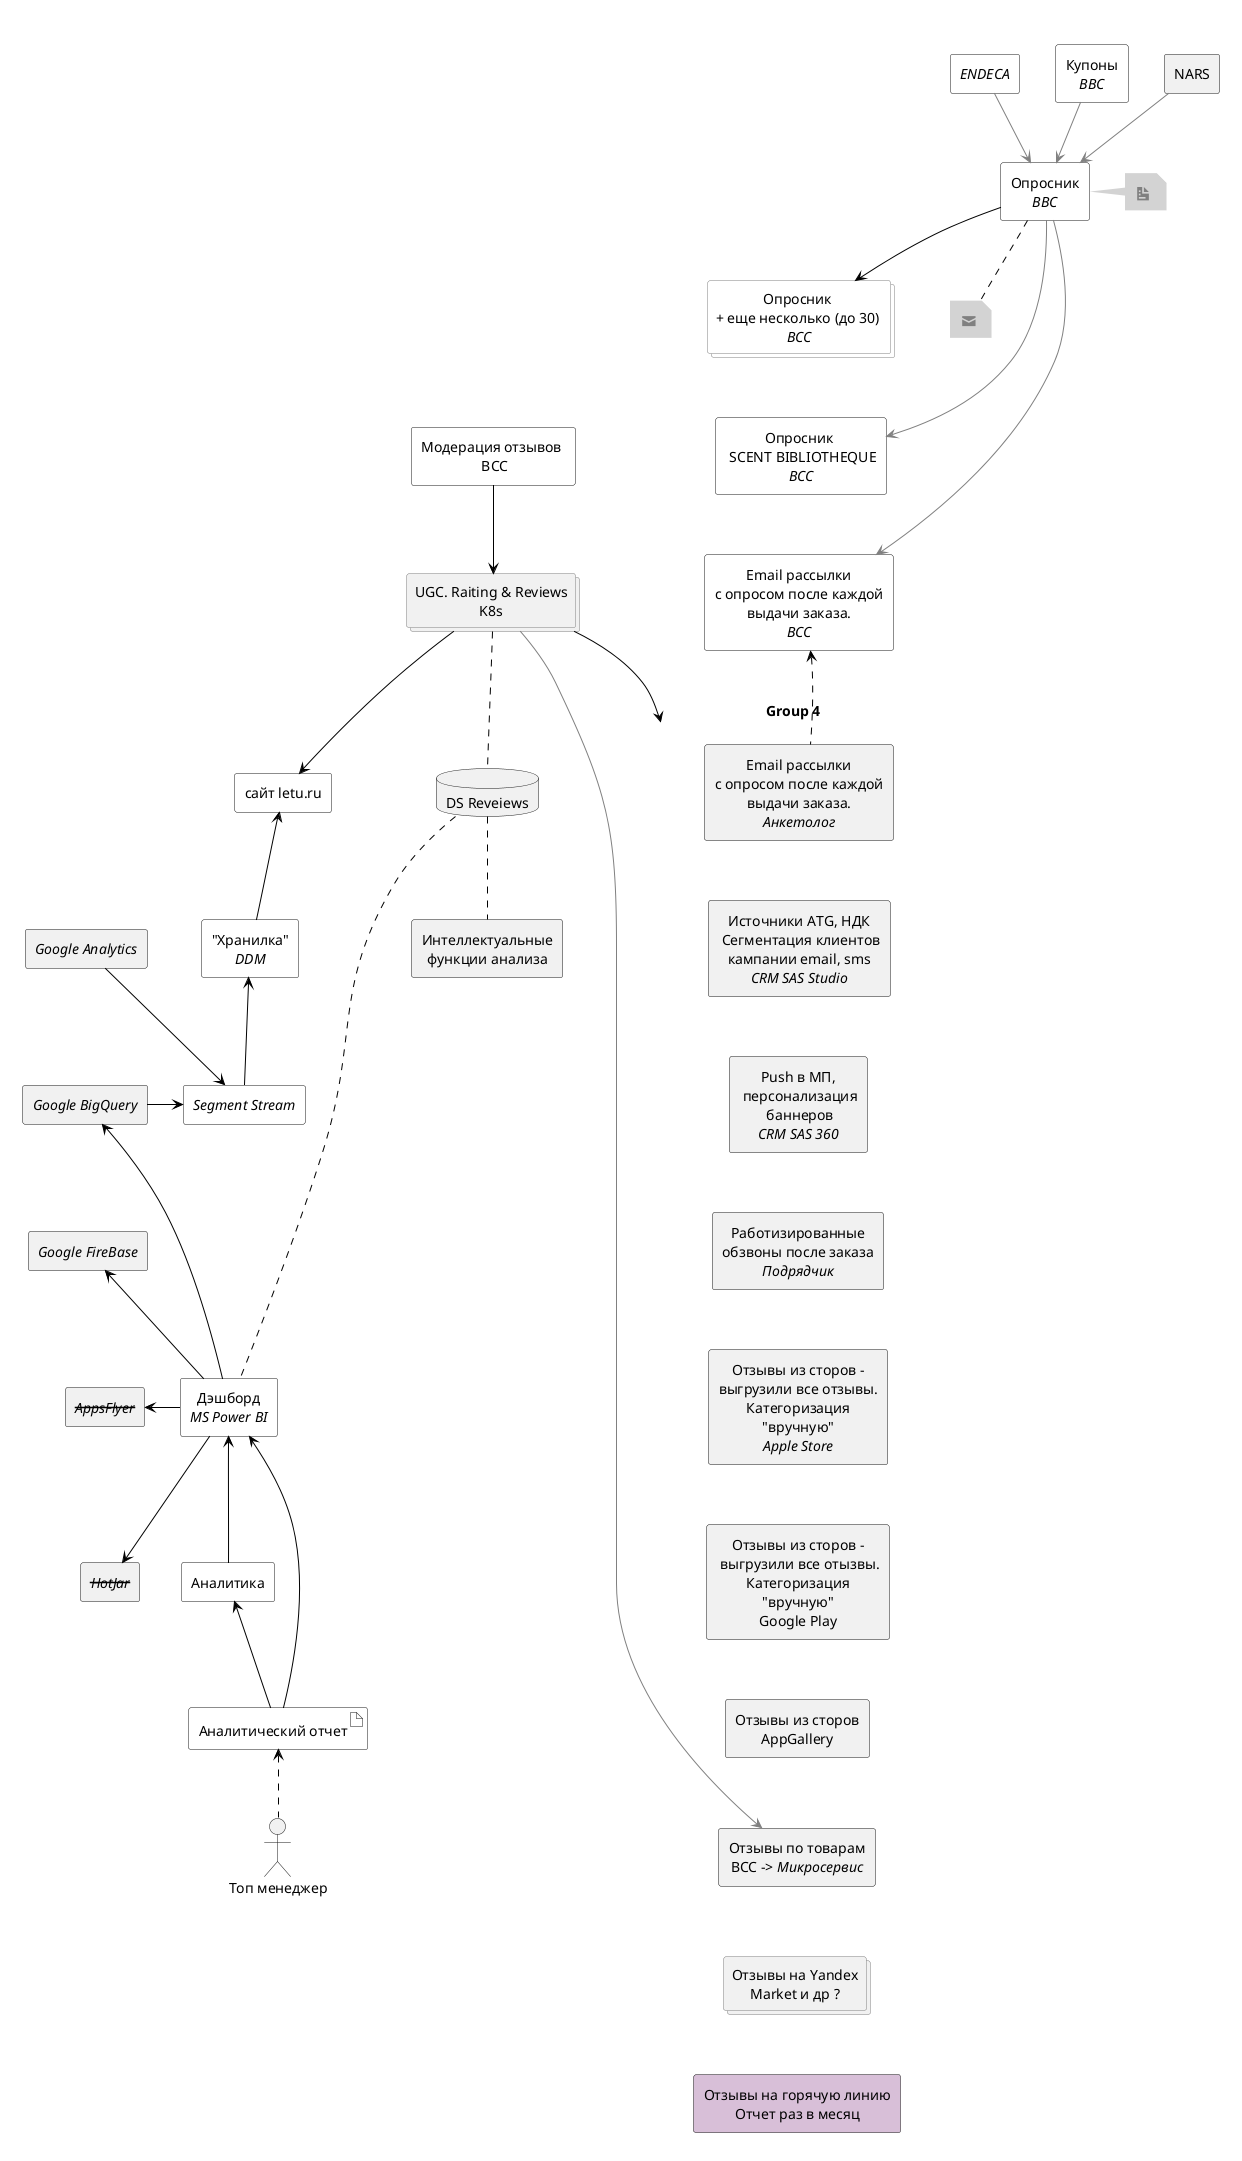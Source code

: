 @startuml

skinparam componentStyle rectangle
skinparam shadowing false
skinparam DefaultTextAlignment center
skinparam ArrowColor Black

skinparam rectangle {
  BackgroundColor Bisque
  BorderColor DimGray
  }

skinparam package {
  BorderColor transparent 
  FontColor transparent
  }

skinparam note {
  BorderColor transparent 
  FontColor Gray
  BackgroundColor LightGray 
  }
skinparam collections {
  BorderColor gray 
  }

package "Group 1" {
  [//Google Analytics//] as Analytics 
  [//Google BigQuery//] as BigQuery
  [//Google FireBase//] as FireBase
  [//--AppsFlyer--//] as AppsFlyer
  [//--HotJar--//] as HotJar
  }

[//Segment Stream//] as Segment #White
["Хранилка"\n//DDM//] as DDM #White
[сайт letu.ru] as Site #White

[Дэшборд\n//MS Power BI//] as Dash #White
[Аналитика] as Analitics #White
artifact "Аналитический отчет" as AnalitReport #White
"Топ менеджер" as Manager

package "Микросервисы" as Microservices {
  [Интеллектуальные\nфункции анализа] as IntellFunctions
  database "DS Reveiews" as DS
  collections "UGC. Raiting & Reviews\nK8s" as UGC
  }
[Модерация отзывов \n BCC] as ModReview #White

package "Group 2" {
  [NARS]
  [Купоны\n//BBC//] as Coupons #White
  [Опросник\n//BBC//] as Questionnaire #White
  [//ENDECA//] as ENDECA #White
  note right of Questionnaire : <size:20> <&document>
  note bottom of Questionnaire : <size:20> <&envelope-closed>
  } 

package "Group 3" as group3 {
  collections "Опросник \n+ еще несколько (до 30) \n//BCC//" as Quest #White
  [Опросник \n SCENT BIBLIOTHEQUE\n//BCC//] as QuestSB #White
  [Email рассылки\nс опросом после каждой\nвыдачи заказа.\n//BCC//] as EmailBCC #White
  }
rectangle "Group 4" as group4  #White{
  [Email рассылки\nс опросом после каждой\nвыдачи заказа.\n//Анкетолог//] as EmailAnketolog
  [Источники ATG, НДК\n Сегментация клиентов\nкампании email, sms\n//CRM SAS Studio//] as CrmSasStudio
  [Push в МП,\n персонализация\n баннеров\n//CRM SAS 360//] as CrmSas360
  [Работизированные\nобзвоны после заказа\n//Подрядчик//] as Calls
  
  [Отзывы из сторов -\nвыгрузили все отзывы.\nКатегоризация\n"вручную"\n//Apple Store//] as AppStore
  [Отзывы из сторов -\n выгрузили все отызвы.\nКатегоризация\n"вручную"\nGoogle Play] as GoodlePlay
  [Отзывы из сторов\nAppGallery] as AppGallery
  
  [Отзывы по товарам\nBCC -> //Микросервис//] as MicroService
  collections "Отзывы на Yandex\nMarket и др ?" as YandexEtc
  [Отзывы на горячую линию\nОтчет раз в месяц] as LetSystems #Thistle
  }

Analytics -[hidden]d-> BigQuery
BigQuery -[hidden]d-> FireBase
FireBase -[hidden]d-> AppsFlyer
AppsFlyer -[hidden]d-> HotJar

Quest -[hidden]d-> QuestSB
QuestSB -[hidden]d-> EmailBCC
EmailBCC -[hidden]d-> EmailAnketolog
EmailAnketolog -[hidden]d-> CrmSasStudio
CrmSasStudio -[hidden]d-> CrmSas360
CrmSas360 -[hidden]d-> Calls
Calls -[hidden]d-> AppStore
AppStore -[hidden]d-> GoodlePlay
GoodlePlay -[hidden]d-> AppGallery
AppGallery -[hidden]d-> MicroService
MicroService -[hidden]d-> YandexEtc
YandexEtc -[hidden]d-> LetSystems

Analytics -r-> Segment
BigQuery -r-> Segment
Segment -u-> DDM 
DDM -u-> Site

Dash --> BigQuery
Dash -l-> FireBase
Dash -l-> AppsFlyer
Dash -l-> HotJar

Analitics -u-> Dash
AnalitReport -u-> Analitics
AnalitReport -u-> Dash
Manager .u.> AnalitReport

UGC --> Site
ModReview --> UGC
UGC .. DS
DS .. IntellFunctions
DS .. Dash

NARS --> Questionnaire #Gray
Coupons --> Questionnaire #Gray
ENDECA --> Questionnaire #Gray

Questionnaire --> Quest
Questionnaire --> QuestSB #Gray
Questionnaire --> EmailBCC #Gray

EmailAnketolog .u.> EmailBCC

UGC --> group4
UGC --> MicroService #Gray


@enduml
